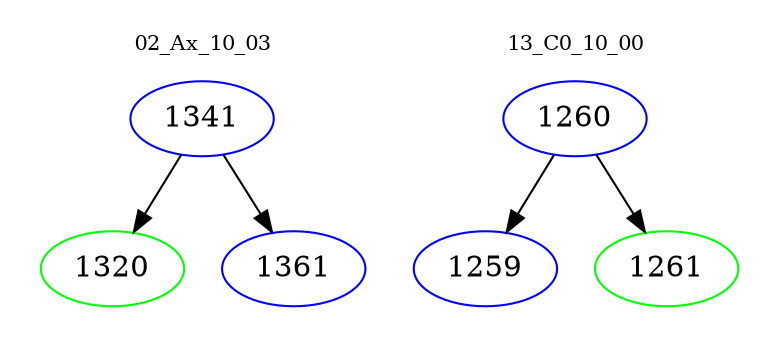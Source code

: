 digraph{
subgraph cluster_0 {
color = white
label = "02_Ax_10_03";
fontsize=10;
T0_1341 [label="1341", color="blue"]
T0_1341 -> T0_1320 [color="black"]
T0_1320 [label="1320", color="green"]
T0_1341 -> T0_1361 [color="black"]
T0_1361 [label="1361", color="blue"]
}
subgraph cluster_1 {
color = white
label = "13_C0_10_00";
fontsize=10;
T1_1260 [label="1260", color="blue"]
T1_1260 -> T1_1259 [color="black"]
T1_1259 [label="1259", color="blue"]
T1_1260 -> T1_1261 [color="black"]
T1_1261 [label="1261", color="green"]
}
}
